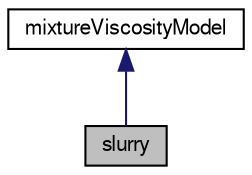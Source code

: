 digraph "slurry"
{
  bgcolor="transparent";
  edge [fontname="FreeSans",fontsize="10",labelfontname="FreeSans",labelfontsize="10"];
  node [fontname="FreeSans",fontsize="10",shape=record];
  Node0 [label="slurry",height=0.2,width=0.4,color="black", fillcolor="grey75", style="filled", fontcolor="black"];
  Node1 -> Node0 [dir="back",color="midnightblue",fontsize="10",style="solid",fontname="FreeSans"];
  Node1 [label="mixtureViscosityModel",height=0.2,width=0.4,color="black",URL="$a31950.html",tooltip="An abstract base class for incompressible mixtureViscosityModels. "];
}
